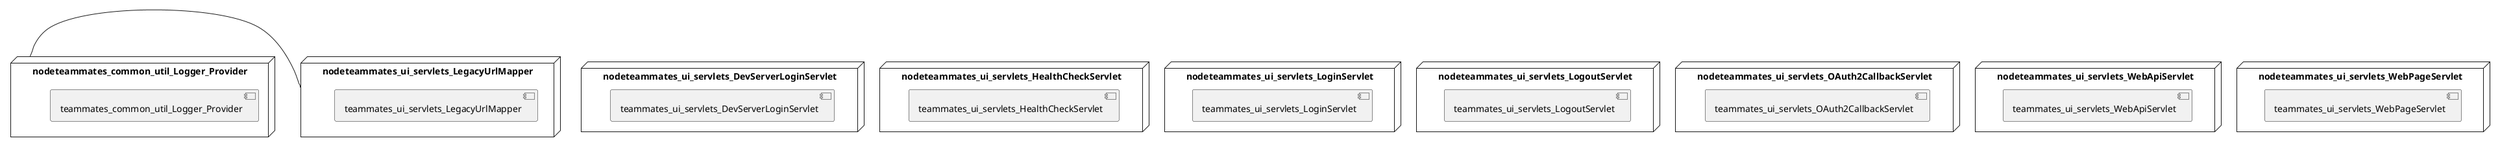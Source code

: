 @startuml
skinparam fixCircleLabelOverlapping true
skinparam componentStyle uml2
node nodeteammates_common_util_Logger_Provider {
[teammates_common_util_Logger_Provider] [[teammates-teammates-psr.system#_P3DU8F0KEe-C37RqBuwhKw]]
}
node nodeteammates_ui_servlets_DevServerLoginServlet {
[teammates_ui_servlets_DevServerLoginServlet] [[teammates-teammates-psr.system#_P3DU8F0KEe-C37RqBuwhKw]]
}
node nodeteammates_ui_servlets_HealthCheckServlet {
[teammates_ui_servlets_HealthCheckServlet] [[teammates-teammates-psr.system#_P3DU8F0KEe-C37RqBuwhKw]]
}
node nodeteammates_ui_servlets_LegacyUrlMapper {
[teammates_ui_servlets_LegacyUrlMapper] [[teammates-teammates-psr.system#_P3DU8F0KEe-C37RqBuwhKw]]
}
node nodeteammates_ui_servlets_LoginServlet {
[teammates_ui_servlets_LoginServlet] [[teammates-teammates-psr.system#_P3DU8F0KEe-C37RqBuwhKw]]
}
node nodeteammates_ui_servlets_LogoutServlet {
[teammates_ui_servlets_LogoutServlet] [[teammates-teammates-psr.system#_P3DU8F0KEe-C37RqBuwhKw]]
}
node nodeteammates_ui_servlets_OAuth2CallbackServlet {
[teammates_ui_servlets_OAuth2CallbackServlet] [[teammates-teammates-psr.system#_P3DU8F0KEe-C37RqBuwhKw]]
}
node nodeteammates_ui_servlets_WebApiServlet {
[teammates_ui_servlets_WebApiServlet] [[teammates-teammates-psr.system#_P3DU8F0KEe-C37RqBuwhKw]]
}
node nodeteammates_ui_servlets_WebPageServlet {
[teammates_ui_servlets_WebPageServlet] [[teammates-teammates-psr.system#_P3DU8F0KEe-C37RqBuwhKw]]
}
[nodeteammates_common_util_Logger_Provider] - [nodeteammates_ui_servlets_LegacyUrlMapper]

@enduml

